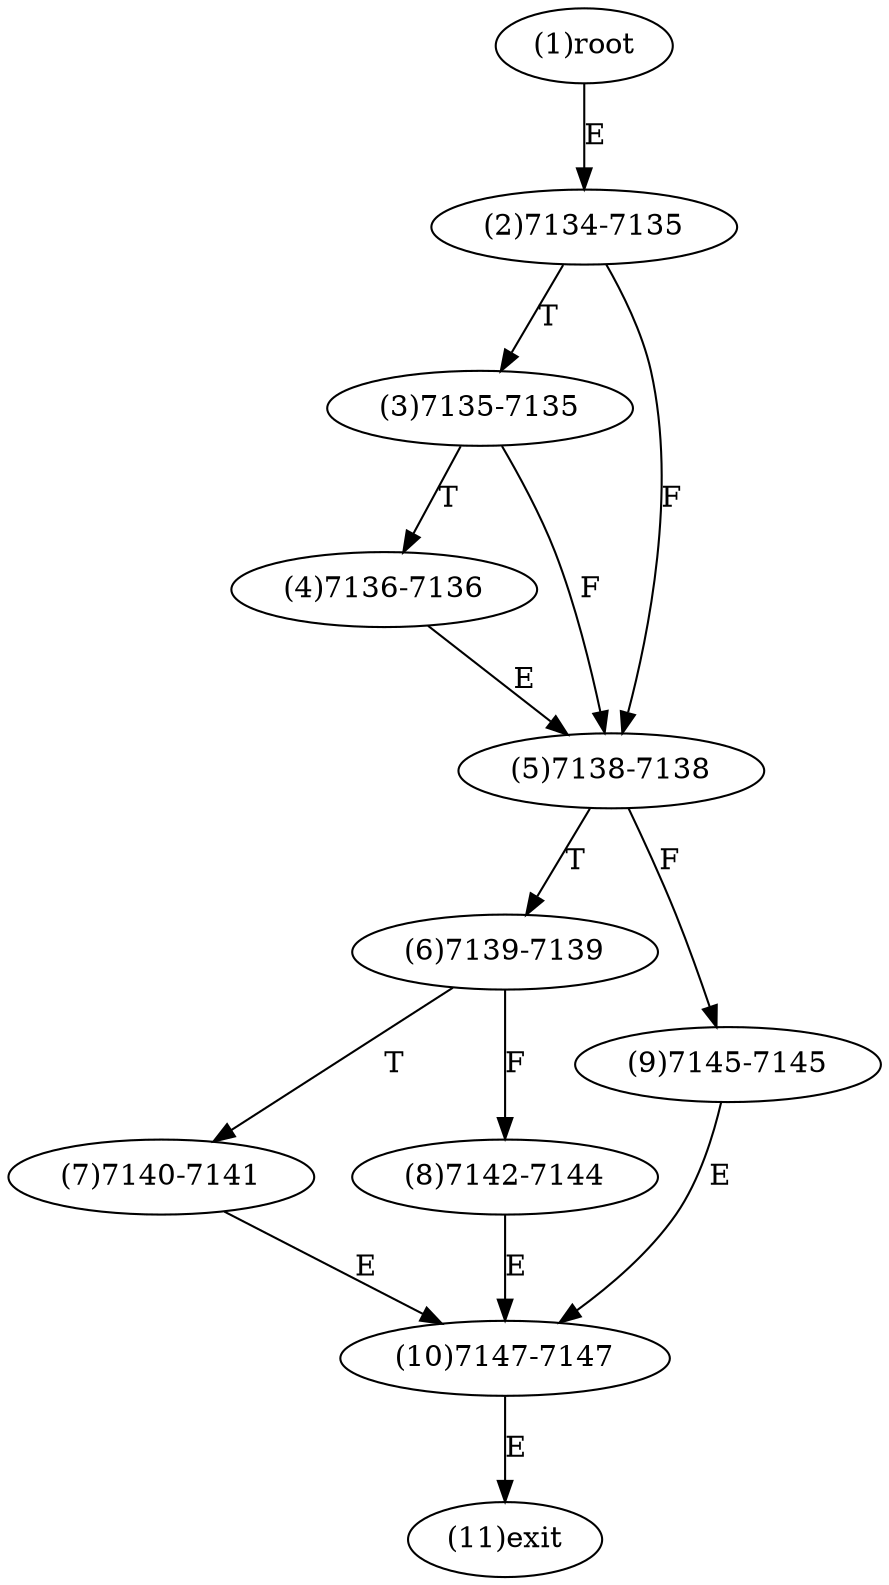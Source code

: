 digraph "" { 
1[ label="(1)root"];
2[ label="(2)7134-7135"];
3[ label="(3)7135-7135"];
4[ label="(4)7136-7136"];
5[ label="(5)7138-7138"];
6[ label="(6)7139-7139"];
7[ label="(7)7140-7141"];
8[ label="(8)7142-7144"];
9[ label="(9)7145-7145"];
10[ label="(10)7147-7147"];
11[ label="(11)exit"];
1->2[ label="E"];
2->5[ label="F"];
2->3[ label="T"];
3->5[ label="F"];
3->4[ label="T"];
4->5[ label="E"];
5->9[ label="F"];
5->6[ label="T"];
6->8[ label="F"];
6->7[ label="T"];
7->10[ label="E"];
8->10[ label="E"];
9->10[ label="E"];
10->11[ label="E"];
}